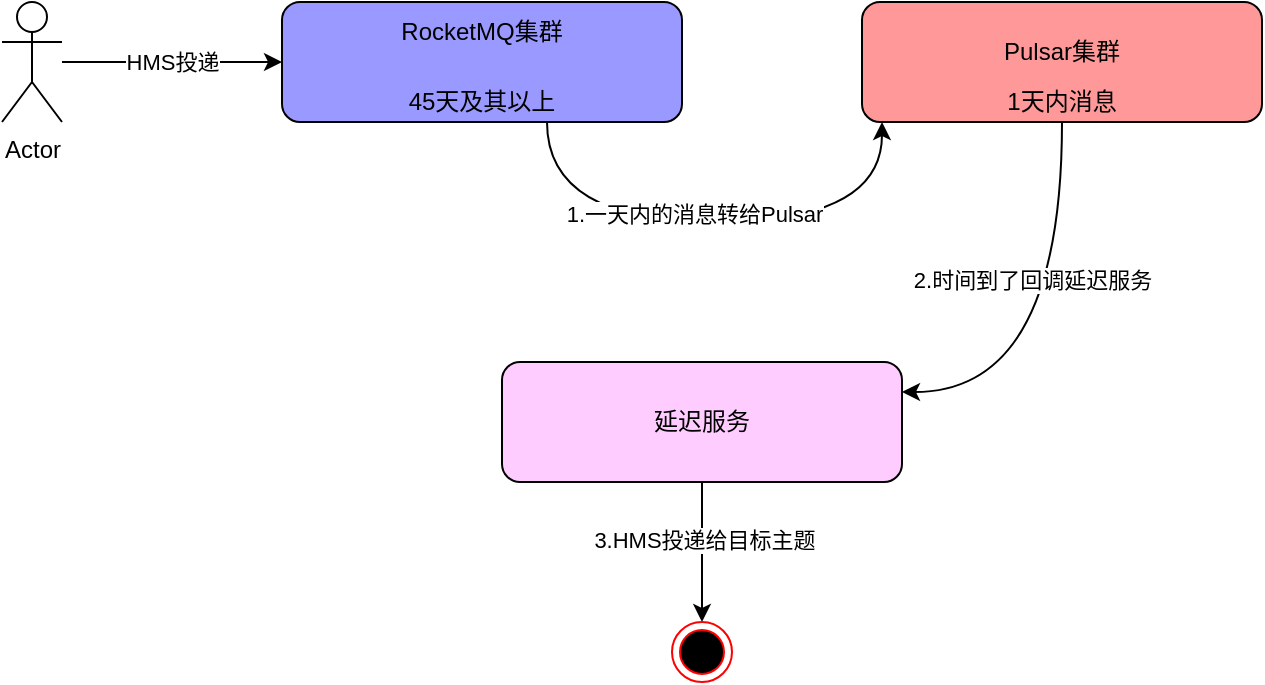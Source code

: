 <mxfile version="14.2.4" type="github">
  <diagram id="3QglBxp78l0rG4sINujh" name="Page-1">
    <mxGraphModel dx="1426" dy="645" grid="1" gridSize="10" guides="1" tooltips="1" connect="1" arrows="1" fold="1" page="1" pageScale="1" pageWidth="827" pageHeight="1169" math="0" shadow="0">
      <root>
        <mxCell id="0" />
        <mxCell id="1" parent="0" />
        <mxCell id="f-bGw2C7DWIZB9Q9RAM1-1" value="" style="rounded=1;whiteSpace=wrap;html=1;fillColor=#9999FF;" vertex="1" parent="1">
          <mxGeometry x="200" y="120" width="200" height="60" as="geometry" />
        </mxCell>
        <mxCell id="f-bGw2C7DWIZB9Q9RAM1-5" value="HMS投递" style="edgeStyle=orthogonalEdgeStyle;rounded=0;orthogonalLoop=1;jettySize=auto;html=1;entryX=0;entryY=0.5;entryDx=0;entryDy=0;" edge="1" parent="1" source="f-bGw2C7DWIZB9Q9RAM1-2" target="f-bGw2C7DWIZB9Q9RAM1-1">
          <mxGeometry relative="1" as="geometry" />
        </mxCell>
        <mxCell id="f-bGw2C7DWIZB9Q9RAM1-2" value="Actor" style="shape=umlActor;verticalLabelPosition=bottom;verticalAlign=top;html=1;" vertex="1" parent="1">
          <mxGeometry x="60" y="120" width="30" height="60" as="geometry" />
        </mxCell>
        <mxCell id="f-bGw2C7DWIZB9Q9RAM1-3" value="RocketMQ集群" style="text;html=1;strokeColor=none;fillColor=none;align=center;verticalAlign=middle;whiteSpace=wrap;rounded=0;" vertex="1" parent="1">
          <mxGeometry x="250" y="120" width="100" height="30" as="geometry" />
        </mxCell>
        <mxCell id="f-bGw2C7DWIZB9Q9RAM1-17" style="edgeStyle=orthogonalEdgeStyle;rounded=0;orthogonalLoop=1;jettySize=auto;html=1;exitX=0.75;exitY=1;exitDx=0;exitDy=0;curved=1;" edge="1" parent="1" source="f-bGw2C7DWIZB9Q9RAM1-4" target="f-bGw2C7DWIZB9Q9RAM1-10">
          <mxGeometry relative="1" as="geometry">
            <Array as="points">
              <mxPoint x="333" y="230" />
              <mxPoint x="500" y="230" />
            </Array>
          </mxGeometry>
        </mxCell>
        <mxCell id="f-bGw2C7DWIZB9Q9RAM1-23" value="1.一天内的消息转给Pulsar" style="edgeLabel;html=1;align=center;verticalAlign=middle;resizable=0;points=[];" vertex="1" connectable="0" parent="f-bGw2C7DWIZB9Q9RAM1-17">
          <mxGeometry x="-0.077" y="4" relative="1" as="geometry">
            <mxPoint as="offset" />
          </mxGeometry>
        </mxCell>
        <mxCell id="f-bGw2C7DWIZB9Q9RAM1-4" value="45天及其以上" style="text;html=1;strokeColor=none;fillColor=none;align=center;verticalAlign=middle;whiteSpace=wrap;rounded=0;" vertex="1" parent="1">
          <mxGeometry x="235" y="160" width="130" height="20" as="geometry" />
        </mxCell>
        <mxCell id="f-bGw2C7DWIZB9Q9RAM1-10" value="" style="rounded=1;whiteSpace=wrap;html=1;fillColor=#FF9999;" vertex="1" parent="1">
          <mxGeometry x="490" y="120" width="200" height="60" as="geometry" />
        </mxCell>
        <mxCell id="f-bGw2C7DWIZB9Q9RAM1-11" value="Pulsar集群" style="text;html=1;strokeColor=none;fillColor=none;align=center;verticalAlign=middle;whiteSpace=wrap;rounded=0;" vertex="1" parent="1">
          <mxGeometry x="540" y="130" width="100" height="30" as="geometry" />
        </mxCell>
        <mxCell id="f-bGw2C7DWIZB9Q9RAM1-19" style="edgeStyle=orthogonalEdgeStyle;curved=1;rounded=0;orthogonalLoop=1;jettySize=auto;html=1;exitX=0.5;exitY=1;exitDx=0;exitDy=0;entryX=1;entryY=0.25;entryDx=0;entryDy=0;" edge="1" parent="1" source="f-bGw2C7DWIZB9Q9RAM1-12" target="f-bGw2C7DWIZB9Q9RAM1-14">
          <mxGeometry relative="1" as="geometry" />
        </mxCell>
        <mxCell id="f-bGw2C7DWIZB9Q9RAM1-20" value="2.时间到了回调延迟服务" style="edgeLabel;html=1;align=center;verticalAlign=middle;resizable=0;points=[];" vertex="1" connectable="0" parent="f-bGw2C7DWIZB9Q9RAM1-19">
          <mxGeometry x="-0.271" y="-15" relative="1" as="geometry">
            <mxPoint as="offset" />
          </mxGeometry>
        </mxCell>
        <mxCell id="f-bGw2C7DWIZB9Q9RAM1-12" value="1天内消息" style="text;html=1;strokeColor=none;fillColor=none;align=center;verticalAlign=middle;whiteSpace=wrap;rounded=0;" vertex="1" parent="1">
          <mxGeometry x="525" y="160" width="130" height="20" as="geometry" />
        </mxCell>
        <mxCell id="f-bGw2C7DWIZB9Q9RAM1-27" style="edgeStyle=orthogonalEdgeStyle;curved=1;rounded=0;orthogonalLoop=1;jettySize=auto;html=1;exitX=0.5;exitY=1;exitDx=0;exitDy=0;entryX=0.5;entryY=0;entryDx=0;entryDy=0;" edge="1" parent="1" source="f-bGw2C7DWIZB9Q9RAM1-14" target="f-bGw2C7DWIZB9Q9RAM1-26">
          <mxGeometry relative="1" as="geometry" />
        </mxCell>
        <mxCell id="f-bGw2C7DWIZB9Q9RAM1-28" value="3.HMS投递给目标主题" style="edgeLabel;html=1;align=center;verticalAlign=middle;resizable=0;points=[];" vertex="1" connectable="0" parent="f-bGw2C7DWIZB9Q9RAM1-27">
          <mxGeometry x="-0.171" y="1" relative="1" as="geometry">
            <mxPoint as="offset" />
          </mxGeometry>
        </mxCell>
        <mxCell id="f-bGw2C7DWIZB9Q9RAM1-14" value="延迟服务" style="rounded=1;whiteSpace=wrap;html=1;fillColor=#FFCCFF;" vertex="1" parent="1">
          <mxGeometry x="310" y="300" width="200" height="60" as="geometry" />
        </mxCell>
        <mxCell id="f-bGw2C7DWIZB9Q9RAM1-26" value="" style="ellipse;html=1;shape=endState;fillColor=#000000;strokeColor=#ff0000;" vertex="1" parent="1">
          <mxGeometry x="395" y="430" width="30" height="30" as="geometry" />
        </mxCell>
      </root>
    </mxGraphModel>
  </diagram>
</mxfile>
